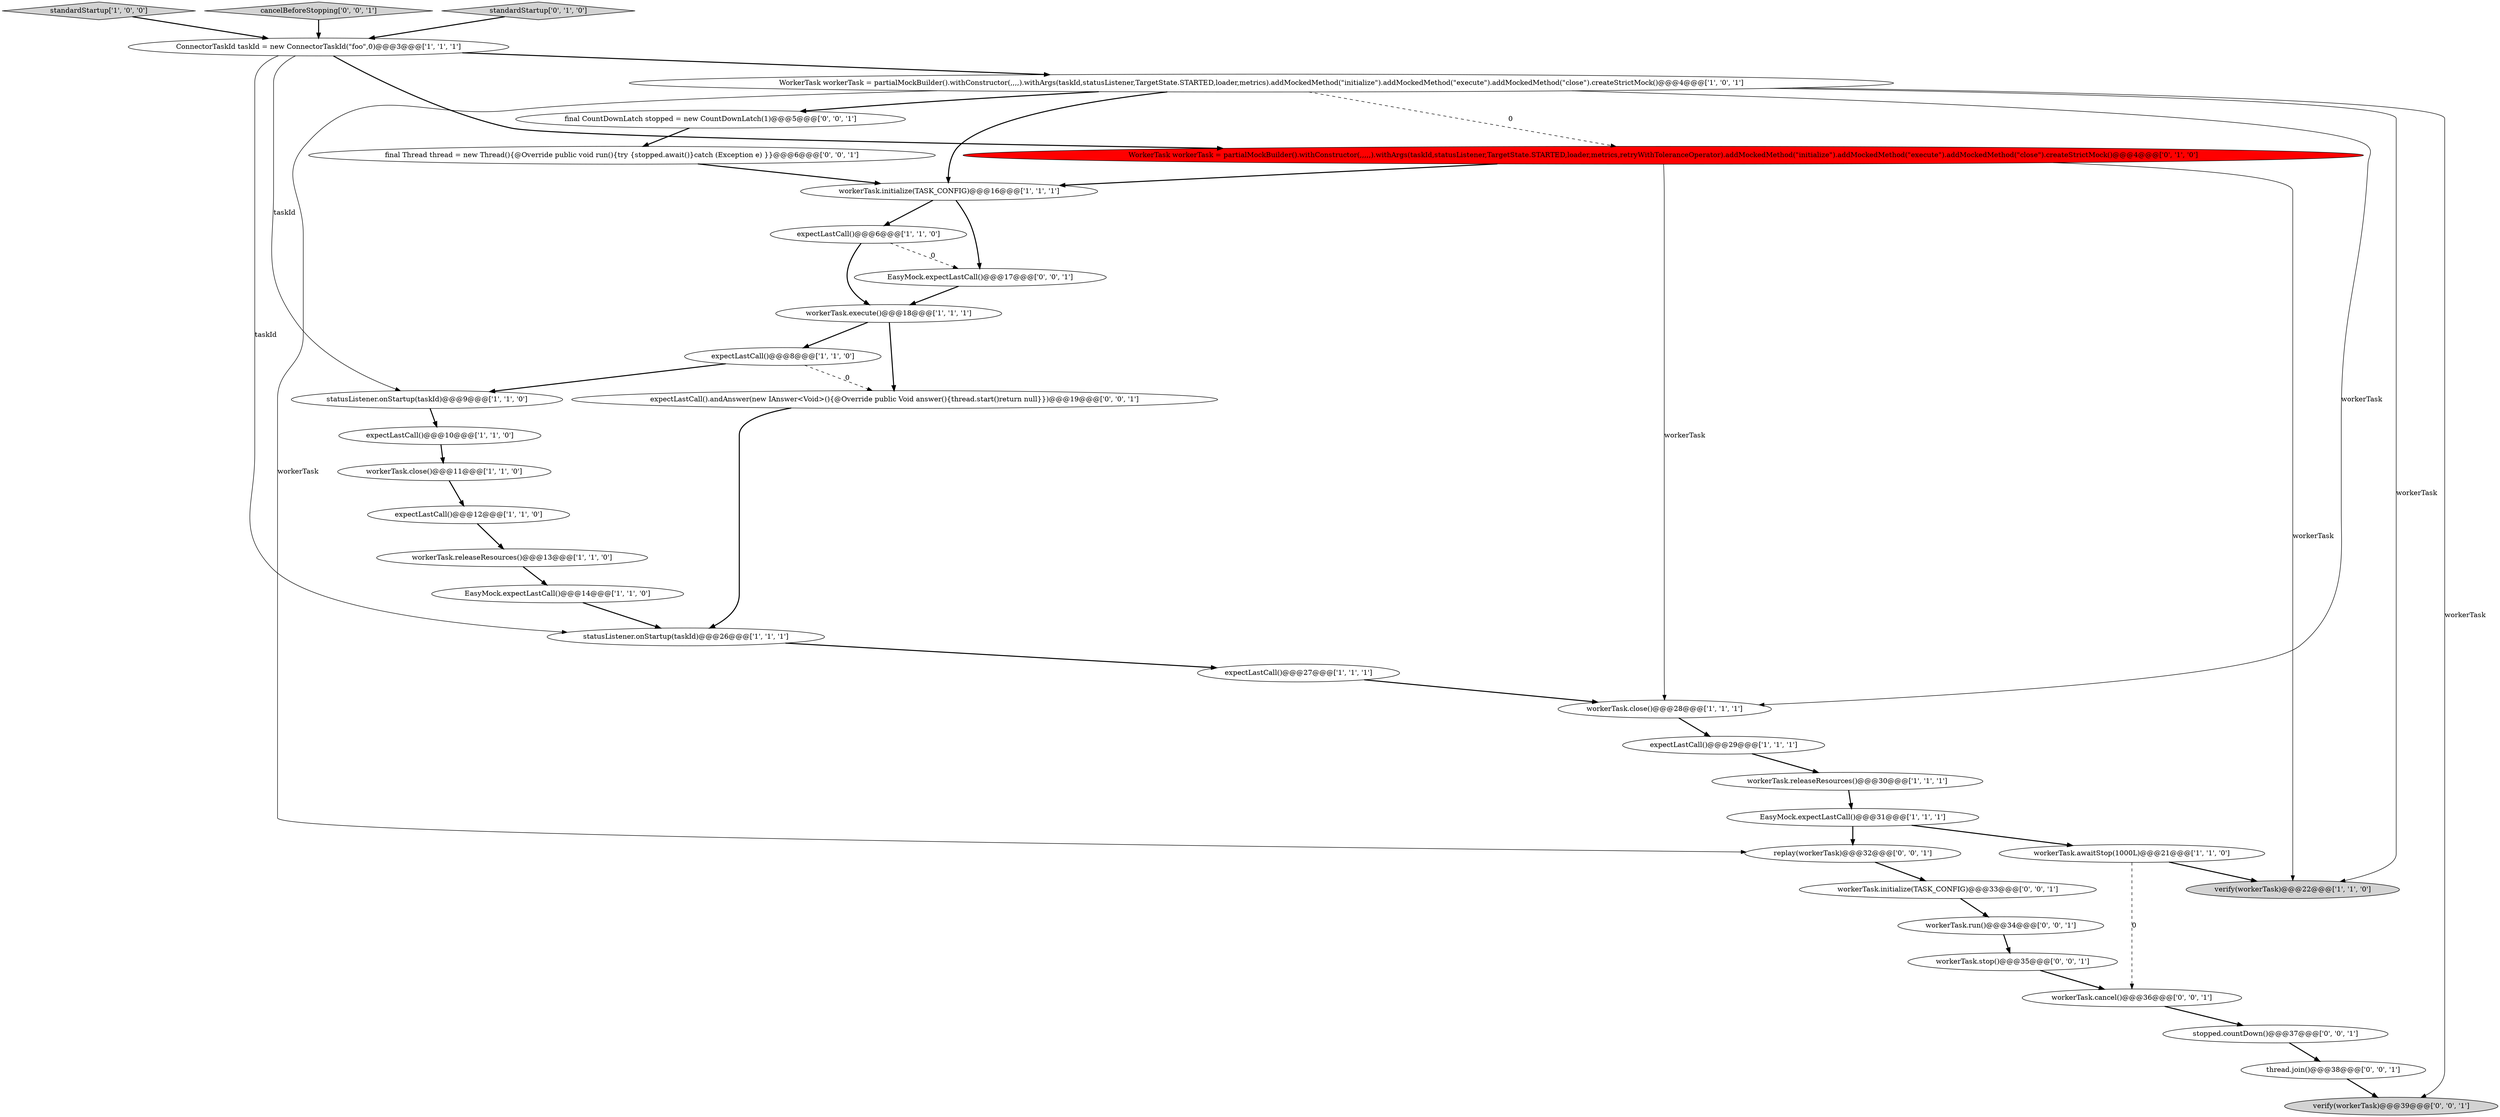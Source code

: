 digraph {
8 [style = filled, label = "workerTask.execute()@@@18@@@['1', '1', '1']", fillcolor = white, shape = ellipse image = "AAA0AAABBB1BBB"];
19 [style = filled, label = "standardStartup['1', '0', '0']", fillcolor = lightgray, shape = diamond image = "AAA0AAABBB1BBB"];
9 [style = filled, label = "EasyMock.expectLastCall()@@@31@@@['1', '1', '1']", fillcolor = white, shape = ellipse image = "AAA0AAABBB1BBB"];
34 [style = filled, label = "workerTask.stop()@@@35@@@['0', '0', '1']", fillcolor = white, shape = ellipse image = "AAA0AAABBB3BBB"];
14 [style = filled, label = "workerTask.initialize(TASK_CONFIG)@@@16@@@['1', '1', '1']", fillcolor = white, shape = ellipse image = "AAA0AAABBB1BBB"];
5 [style = filled, label = "statusListener.onStartup(taskId)@@@26@@@['1', '1', '1']", fillcolor = white, shape = ellipse image = "AAA0AAABBB1BBB"];
23 [style = filled, label = "cancelBeforeStopping['0', '0', '1']", fillcolor = lightgray, shape = diamond image = "AAA0AAABBB3BBB"];
30 [style = filled, label = "replay(workerTask)@@@32@@@['0', '0', '1']", fillcolor = white, shape = ellipse image = "AAA0AAABBB3BBB"];
12 [style = filled, label = "workerTask.awaitStop(1000L)@@@21@@@['1', '1', '0']", fillcolor = white, shape = ellipse image = "AAA0AAABBB1BBB"];
20 [style = filled, label = "expectLastCall()@@@27@@@['1', '1', '1']", fillcolor = white, shape = ellipse image = "AAA0AAABBB1BBB"];
2 [style = filled, label = "expectLastCall()@@@8@@@['1', '1', '0']", fillcolor = white, shape = ellipse image = "AAA0AAABBB1BBB"];
0 [style = filled, label = "verify(workerTask)@@@22@@@['1', '1', '0']", fillcolor = lightgray, shape = ellipse image = "AAA0AAABBB1BBB"];
4 [style = filled, label = "ConnectorTaskId taskId = new ConnectorTaskId(\"foo\",0)@@@3@@@['1', '1', '1']", fillcolor = white, shape = ellipse image = "AAA0AAABBB1BBB"];
17 [style = filled, label = "EasyMock.expectLastCall()@@@14@@@['1', '1', '0']", fillcolor = white, shape = ellipse image = "AAA0AAABBB1BBB"];
1 [style = filled, label = "workerTask.close()@@@11@@@['1', '1', '0']", fillcolor = white, shape = ellipse image = "AAA0AAABBB1BBB"];
33 [style = filled, label = "EasyMock.expectLastCall()@@@17@@@['0', '0', '1']", fillcolor = white, shape = ellipse image = "AAA0AAABBB3BBB"];
10 [style = filled, label = "expectLastCall()@@@6@@@['1', '1', '0']", fillcolor = white, shape = ellipse image = "AAA0AAABBB1BBB"];
6 [style = filled, label = "workerTask.releaseResources()@@@13@@@['1', '1', '0']", fillcolor = white, shape = ellipse image = "AAA0AAABBB1BBB"];
31 [style = filled, label = "workerTask.initialize(TASK_CONFIG)@@@33@@@['0', '0', '1']", fillcolor = white, shape = ellipse image = "AAA0AAABBB3BBB"];
35 [style = filled, label = "workerTask.cancel()@@@36@@@['0', '0', '1']", fillcolor = white, shape = ellipse image = "AAA0AAABBB3BBB"];
7 [style = filled, label = "workerTask.close()@@@28@@@['1', '1', '1']", fillcolor = white, shape = ellipse image = "AAA0AAABBB1BBB"];
29 [style = filled, label = "final Thread thread = new Thread(){@Override public void run(){try {stopped.await()}catch (Exception e) }}@@@6@@@['0', '0', '1']", fillcolor = white, shape = ellipse image = "AAA0AAABBB3BBB"];
3 [style = filled, label = "expectLastCall()@@@29@@@['1', '1', '1']", fillcolor = white, shape = ellipse image = "AAA0AAABBB1BBB"];
13 [style = filled, label = "workerTask.releaseResources()@@@30@@@['1', '1', '1']", fillcolor = white, shape = ellipse image = "AAA0AAABBB1BBB"];
21 [style = filled, label = "standardStartup['0', '1', '0']", fillcolor = lightgray, shape = diamond image = "AAA0AAABBB2BBB"];
27 [style = filled, label = "workerTask.run()@@@34@@@['0', '0', '1']", fillcolor = white, shape = ellipse image = "AAA0AAABBB3BBB"];
18 [style = filled, label = "WorkerTask workerTask = partialMockBuilder().withConstructor(,,,,).withArgs(taskId,statusListener,TargetState.STARTED,loader,metrics).addMockedMethod(\"initialize\").addMockedMethod(\"execute\").addMockedMethod(\"close\").createStrictMock()@@@4@@@['1', '0', '1']", fillcolor = white, shape = ellipse image = "AAA0AAABBB1BBB"];
32 [style = filled, label = "verify(workerTask)@@@39@@@['0', '0', '1']", fillcolor = lightgray, shape = ellipse image = "AAA0AAABBB3BBB"];
15 [style = filled, label = "statusListener.onStartup(taskId)@@@9@@@['1', '1', '0']", fillcolor = white, shape = ellipse image = "AAA0AAABBB1BBB"];
28 [style = filled, label = "expectLastCall().andAnswer(new IAnswer<Void>(){@Override public Void answer(){thread.start()return null}})@@@19@@@['0', '0', '1']", fillcolor = white, shape = ellipse image = "AAA0AAABBB3BBB"];
22 [style = filled, label = "WorkerTask workerTask = partialMockBuilder().withConstructor(,,,,,).withArgs(taskId,statusListener,TargetState.STARTED,loader,metrics,retryWithToleranceOperator).addMockedMethod(\"initialize\").addMockedMethod(\"execute\").addMockedMethod(\"close\").createStrictMock()@@@4@@@['0', '1', '0']", fillcolor = red, shape = ellipse image = "AAA1AAABBB2BBB"];
25 [style = filled, label = "stopped.countDown()@@@37@@@['0', '0', '1']", fillcolor = white, shape = ellipse image = "AAA0AAABBB3BBB"];
24 [style = filled, label = "thread.join()@@@38@@@['0', '0', '1']", fillcolor = white, shape = ellipse image = "AAA0AAABBB3BBB"];
16 [style = filled, label = "expectLastCall()@@@12@@@['1', '1', '0']", fillcolor = white, shape = ellipse image = "AAA0AAABBB1BBB"];
11 [style = filled, label = "expectLastCall()@@@10@@@['1', '1', '0']", fillcolor = white, shape = ellipse image = "AAA0AAABBB1BBB"];
26 [style = filled, label = "final CountDownLatch stopped = new CountDownLatch(1)@@@5@@@['0', '0', '1']", fillcolor = white, shape = ellipse image = "AAA0AAABBB3BBB"];
6->17 [style = bold, label=""];
4->15 [style = solid, label="taskId"];
8->28 [style = bold, label=""];
17->5 [style = bold, label=""];
28->5 [style = bold, label=""];
18->30 [style = solid, label="workerTask"];
12->35 [style = dashed, label="0"];
5->20 [style = bold, label=""];
11->1 [style = bold, label=""];
18->22 [style = dashed, label="0"];
16->6 [style = bold, label=""];
26->29 [style = bold, label=""];
18->7 [style = solid, label="workerTask"];
18->26 [style = bold, label=""];
24->32 [style = bold, label=""];
23->4 [style = bold, label=""];
14->10 [style = bold, label=""];
10->33 [style = dashed, label="0"];
4->18 [style = bold, label=""];
9->30 [style = bold, label=""];
22->7 [style = solid, label="workerTask"];
12->0 [style = bold, label=""];
7->3 [style = bold, label=""];
14->33 [style = bold, label=""];
22->0 [style = solid, label="workerTask"];
35->25 [style = bold, label=""];
25->24 [style = bold, label=""];
18->0 [style = solid, label="workerTask"];
27->34 [style = bold, label=""];
15->11 [style = bold, label=""];
10->8 [style = bold, label=""];
8->2 [style = bold, label=""];
31->27 [style = bold, label=""];
1->16 [style = bold, label=""];
30->31 [style = bold, label=""];
4->5 [style = solid, label="taskId"];
18->32 [style = solid, label="workerTask"];
2->15 [style = bold, label=""];
2->28 [style = dashed, label="0"];
29->14 [style = bold, label=""];
3->13 [style = bold, label=""];
13->9 [style = bold, label=""];
9->12 [style = bold, label=""];
19->4 [style = bold, label=""];
34->35 [style = bold, label=""];
20->7 [style = bold, label=""];
22->14 [style = bold, label=""];
33->8 [style = bold, label=""];
18->14 [style = bold, label=""];
4->22 [style = bold, label=""];
21->4 [style = bold, label=""];
}
